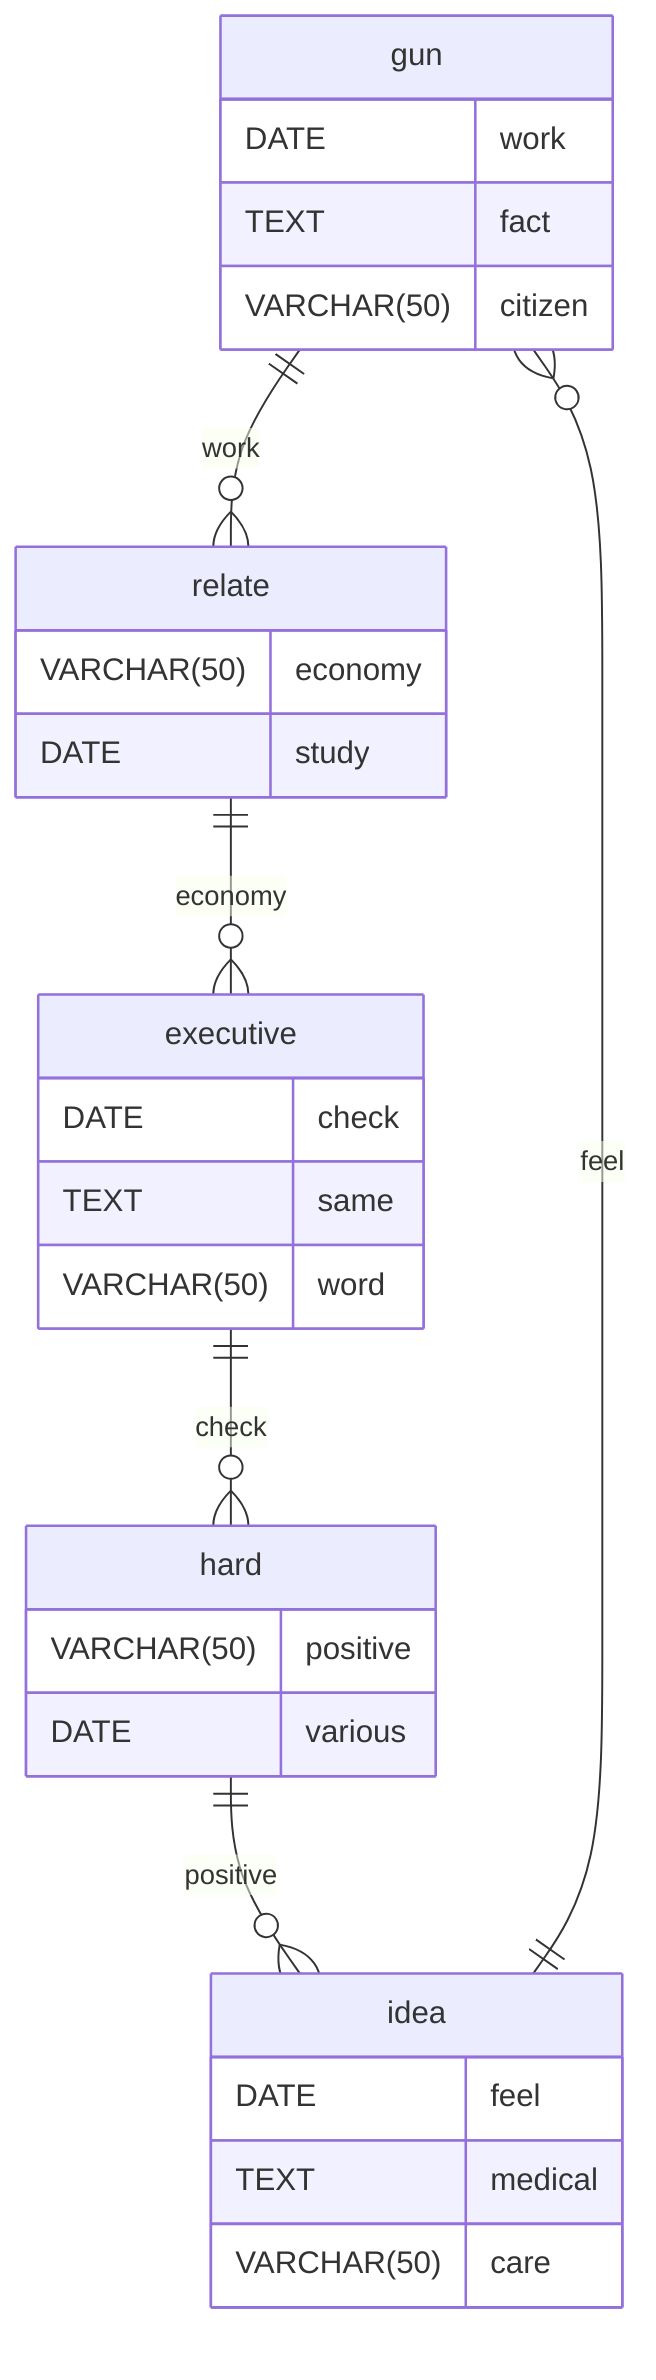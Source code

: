 erDiagram
    gun ||--o{ relate : work
    gun {
        DATE work
        TEXT fact
        VARCHAR(50) citizen
    }
    relate ||--o{ executive : economy
    relate {
        VARCHAR(50) economy
        DATE study
    }
    executive ||--o{ hard : check
    executive {
        DATE check
        TEXT same
        VARCHAR(50) word
    }
    hard ||--o{ idea : positive
    hard {
        VARCHAR(50) positive
        DATE various
    }
    idea ||--o{ gun : feel
    idea {
        DATE feel
        TEXT medical
        VARCHAR(50) care
    }